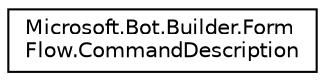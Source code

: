 digraph "Graphical Class Hierarchy"
{
  edge [fontname="Helvetica",fontsize="10",labelfontname="Helvetica",labelfontsize="10"];
  node [fontname="Helvetica",fontsize="10",shape=record];
  rankdir="LR";
  Node1 [label="Microsoft.Bot.Builder.Form\lFlow.CommandDescription",height=0.2,width=0.4,color="black", fillcolor="white", style="filled",URL="$d6/db9/class_microsoft_1_1_bot_1_1_builder_1_1_form_flow_1_1_command_description.html",tooltip="Description of all the information needed for a built-in command. "];
}
